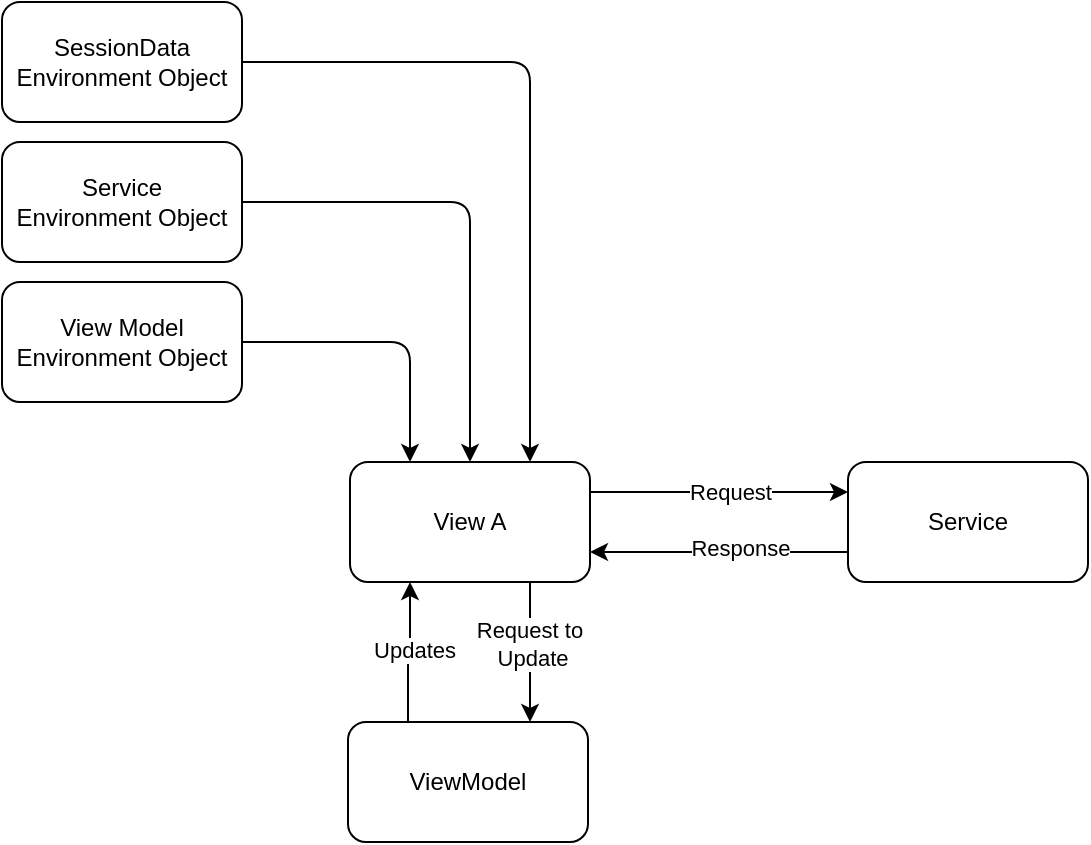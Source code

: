 <mxfile version="24.7.5">
  <diagram name="Page-1" id="SAMxmCNaE-qnU4qqm1VO">
    <mxGraphModel dx="1444" dy="1044" grid="1" gridSize="10" guides="1" tooltips="1" connect="1" arrows="1" fold="1" page="1" pageScale="1" pageWidth="1654" pageHeight="1169" math="0" shadow="0">
      <root>
        <mxCell id="0" />
        <mxCell id="1" parent="0" />
        <mxCell id="XX1RDovz_lsprqPugyQ7-2" style="edgeStyle=orthogonalEdgeStyle;shape=connector;curved=0;rounded=1;orthogonalLoop=1;jettySize=auto;html=1;strokeColor=default;align=center;verticalAlign=middle;fontFamily=Helvetica;fontSize=11;fontColor=default;labelBackgroundColor=default;endArrow=classic;exitX=1;exitY=0.5;exitDx=0;exitDy=0;entryX=0.75;entryY=0;entryDx=0;entryDy=0;" parent="1" source="XX1RDovz_lsprqPugyQ7-3" target="XX1RDovz_lsprqPugyQ7-6" edge="1">
          <mxGeometry relative="1" as="geometry" />
        </mxCell>
        <mxCell id="XX1RDovz_lsprqPugyQ7-3" value="SessionData&lt;div&gt;Environment Object&lt;/div&gt;" style="rounded=1;whiteSpace=wrap;html=1;" parent="1" vertex="1">
          <mxGeometry x="90" y="80" width="120" height="60" as="geometry" />
        </mxCell>
        <mxCell id="XX1RDovz_lsprqPugyQ7-4" style="shape=connector;rounded=1;orthogonalLoop=1;jettySize=auto;html=1;entryX=0.75;entryY=0;entryDx=0;entryDy=0;strokeColor=default;align=center;verticalAlign=middle;fontFamily=Helvetica;fontSize=11;fontColor=default;labelBackgroundColor=default;endArrow=classic;exitX=0.75;exitY=1;exitDx=0;exitDy=0;" parent="1" source="XX1RDovz_lsprqPugyQ7-6" edge="1">
          <mxGeometry relative="1" as="geometry">
            <mxPoint x="393" y="390" as="sourcePoint" />
            <mxPoint x="354" y="440" as="targetPoint" />
          </mxGeometry>
        </mxCell>
        <mxCell id="XX1RDovz_lsprqPugyQ7-5" value="Request to&amp;nbsp;&lt;div&gt;Update&lt;/div&gt;" style="edgeLabel;html=1;align=center;verticalAlign=middle;resizable=0;points=[];fontFamily=Helvetica;fontSize=11;fontColor=default;labelBackgroundColor=default;" parent="XX1RDovz_lsprqPugyQ7-4" vertex="1" connectable="0">
          <mxGeometry x="-0.127" y="1" relative="1" as="geometry">
            <mxPoint as="offset" />
          </mxGeometry>
        </mxCell>
        <mxCell id="XX1RDovz_lsprqPugyQ7-6" value="View A" style="rounded=1;whiteSpace=wrap;html=1;" parent="1" vertex="1">
          <mxGeometry x="264" y="310" width="120" height="60" as="geometry" />
        </mxCell>
        <mxCell id="XX1RDovz_lsprqPugyQ7-7" style="edgeStyle=orthogonalEdgeStyle;shape=connector;rounded=1;orthogonalLoop=1;jettySize=auto;html=1;entryX=0.25;entryY=1;entryDx=0;entryDy=0;strokeColor=default;align=center;verticalAlign=middle;fontFamily=Helvetica;fontSize=11;fontColor=default;labelBackgroundColor=default;endArrow=classic;exitX=0.25;exitY=0;exitDx=0;exitDy=0;" parent="1" source="XX1RDovz_lsprqPugyQ7-9" target="XX1RDovz_lsprqPugyQ7-6" edge="1">
          <mxGeometry relative="1" as="geometry" />
        </mxCell>
        <mxCell id="XX1RDovz_lsprqPugyQ7-8" value="Updates" style="edgeLabel;html=1;align=center;verticalAlign=middle;resizable=0;points=[];fontFamily=Helvetica;fontSize=11;fontColor=default;labelBackgroundColor=default;" parent="XX1RDovz_lsprqPugyQ7-7" vertex="1" connectable="0">
          <mxGeometry x="0.043" y="-2" relative="1" as="geometry">
            <mxPoint as="offset" />
          </mxGeometry>
        </mxCell>
        <mxCell id="XX1RDovz_lsprqPugyQ7-9" value="ViewModel" style="whiteSpace=wrap;html=1;rounded=1;" parent="1" vertex="1">
          <mxGeometry x="263" y="440" width="120" height="60" as="geometry" />
        </mxCell>
        <mxCell id="XX1RDovz_lsprqPugyQ7-10" style="edgeStyle=orthogonalEdgeStyle;shape=connector;rounded=1;orthogonalLoop=1;jettySize=auto;html=1;entryX=1;entryY=0.75;entryDx=0;entryDy=0;strokeColor=default;align=center;verticalAlign=middle;fontFamily=Helvetica;fontSize=11;fontColor=default;labelBackgroundColor=default;endArrow=classic;exitX=0;exitY=0.75;exitDx=0;exitDy=0;" parent="1" source="XX1RDovz_lsprqPugyQ7-12" target="XX1RDovz_lsprqPugyQ7-6" edge="1">
          <mxGeometry relative="1" as="geometry" />
        </mxCell>
        <mxCell id="XX1RDovz_lsprqPugyQ7-11" value="Response" style="edgeLabel;html=1;align=center;verticalAlign=middle;resizable=0;points=[];fontFamily=Helvetica;fontSize=11;fontColor=default;labelBackgroundColor=default;" parent="XX1RDovz_lsprqPugyQ7-10" vertex="1" connectable="0">
          <mxGeometry x="-0.164" y="-2" relative="1" as="geometry">
            <mxPoint as="offset" />
          </mxGeometry>
        </mxCell>
        <mxCell id="XX1RDovz_lsprqPugyQ7-12" value="Service" style="whiteSpace=wrap;html=1;rounded=1;" parent="1" vertex="1">
          <mxGeometry x="513" y="310" width="120" height="60" as="geometry" />
        </mxCell>
        <mxCell id="XX1RDovz_lsprqPugyQ7-13" style="shape=connector;rounded=1;orthogonalLoop=1;jettySize=auto;html=1;strokeColor=default;align=center;verticalAlign=middle;fontFamily=Helvetica;fontSize=11;fontColor=default;labelBackgroundColor=default;endArrow=classic;exitX=1;exitY=0.25;exitDx=0;exitDy=0;entryX=0;entryY=0.25;entryDx=0;entryDy=0;" parent="1" source="XX1RDovz_lsprqPugyQ7-6" target="XX1RDovz_lsprqPugyQ7-12" edge="1">
          <mxGeometry relative="1" as="geometry" />
        </mxCell>
        <mxCell id="XX1RDovz_lsprqPugyQ7-14" value="Request" style="edgeLabel;html=1;align=center;verticalAlign=middle;resizable=0;points=[];fontFamily=Helvetica;fontSize=11;fontColor=default;labelBackgroundColor=default;" parent="XX1RDovz_lsprqPugyQ7-13" vertex="1" connectable="0">
          <mxGeometry x="-0.247" y="-2" relative="1" as="geometry">
            <mxPoint x="21" y="-2" as="offset" />
          </mxGeometry>
        </mxCell>
        <mxCell id="XX1RDovz_lsprqPugyQ7-15" style="edgeStyle=orthogonalEdgeStyle;shape=connector;rounded=1;orthogonalLoop=1;jettySize=auto;html=1;strokeColor=default;align=center;verticalAlign=middle;fontFamily=Helvetica;fontSize=11;fontColor=default;labelBackgroundColor=default;endArrow=classic;" parent="1" source="XX1RDovz_lsprqPugyQ7-16" target="XX1RDovz_lsprqPugyQ7-6" edge="1">
          <mxGeometry relative="1" as="geometry" />
        </mxCell>
        <mxCell id="XX1RDovz_lsprqPugyQ7-16" value="Service&lt;div&gt;Environment Object&lt;/div&gt;" style="rounded=1;whiteSpace=wrap;html=1;" parent="1" vertex="1">
          <mxGeometry x="90" y="150" width="120" height="60" as="geometry" />
        </mxCell>
        <mxCell id="XX1RDovz_lsprqPugyQ7-17" style="edgeStyle=orthogonalEdgeStyle;shape=connector;rounded=1;orthogonalLoop=1;jettySize=auto;html=1;entryX=0.25;entryY=0;entryDx=0;entryDy=0;strokeColor=default;align=center;verticalAlign=middle;fontFamily=Helvetica;fontSize=11;fontColor=default;labelBackgroundColor=default;endArrow=classic;" parent="1" source="XX1RDovz_lsprqPugyQ7-18" target="XX1RDovz_lsprqPugyQ7-6" edge="1">
          <mxGeometry relative="1" as="geometry" />
        </mxCell>
        <mxCell id="XX1RDovz_lsprqPugyQ7-18" value="View Model&lt;div&gt;Environment Object&lt;/div&gt;" style="rounded=1;whiteSpace=wrap;html=1;" parent="1" vertex="1">
          <mxGeometry x="90" y="220" width="120" height="60" as="geometry" />
        </mxCell>
      </root>
    </mxGraphModel>
  </diagram>
</mxfile>
